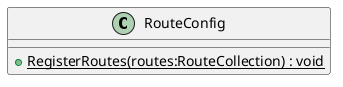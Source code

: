 @startuml
class RouteConfig {
    + {static} RegisterRoutes(routes:RouteCollection) : void
}
@enduml
